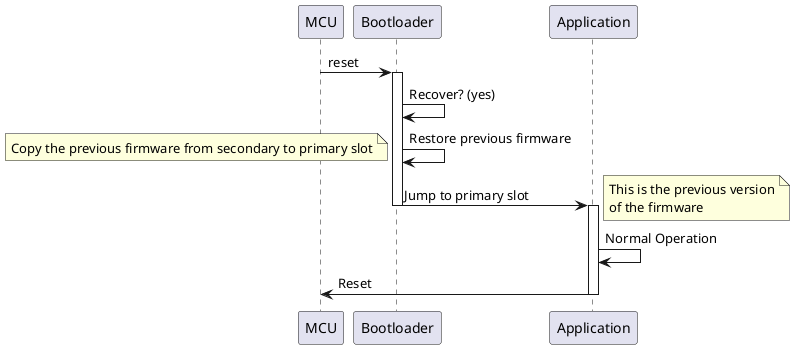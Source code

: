 @startuml

MCU -> Bootloader: reset
activate Bootloader
Bootloader -> Bootloader: Recover? (yes)
Bootloader -> Bootloader: Restore previous firmware
note left: Copy the previous firmware from secondary to primary slot
Bootloader -> Application: Jump to primary slot
deactivate Bootloader

activate Application
note right: This is the previous version\nof the firmware
Application -> Application: Normal Operation
Application -> MCU: Reset
deactivate Application

@enduml